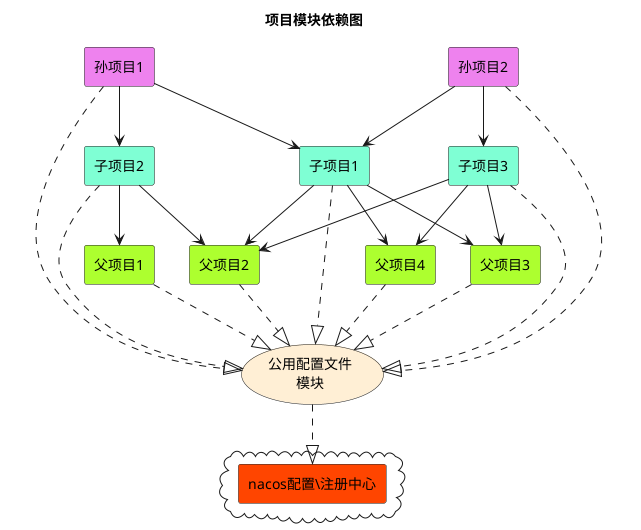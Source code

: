 @startuml

title 项目模块依赖图

' 定义样式
cloud {
 rectangle "nacos配置\注册中心"  as s1 #OrangeRed
}
(公用配置文件\n模块) as s2 #PapayaWhip

rectangle 父项目1 as s3 #GreenYellow
rectangle 父项目2 as s4 #GreenYellow
rectangle 父项目3 as s5 #GreenYellow
rectangle 父项目4 as s6 #GreenYellow
rectangle 子项目1 as s7 #Aquamarine
rectangle 子项目2 as s8 #Aquamarine
rectangle 子项目3 as s9 #Aquamarine
rectangle 孙项目1 as s10 #Violet
rectangle 孙项目2 as s11 #Violet

' 连线关系

s10 -d-> s7
s10 -d-> s8
s11 -d-> s7
s11 -d-> s9

' s7 -d->  s3
s7 -d->  s4
s7 -d->  s5
s7 -d->  s6

s8 -d-> s3
s8 -d-> s4

s9 -d-> s4
s9 -d-> s5
s9 -d-> s6

s3 .d.|> s2
s4 .d.|> s2
s5 .d.|> s2
s6 .d.|> s2
s7 .d.|> s2
s8 .d.|> s2
s9 .d.|> s2
s10 .d.|> s2
s11 .d.|> s2
s2 .d.|> s1

@enduml